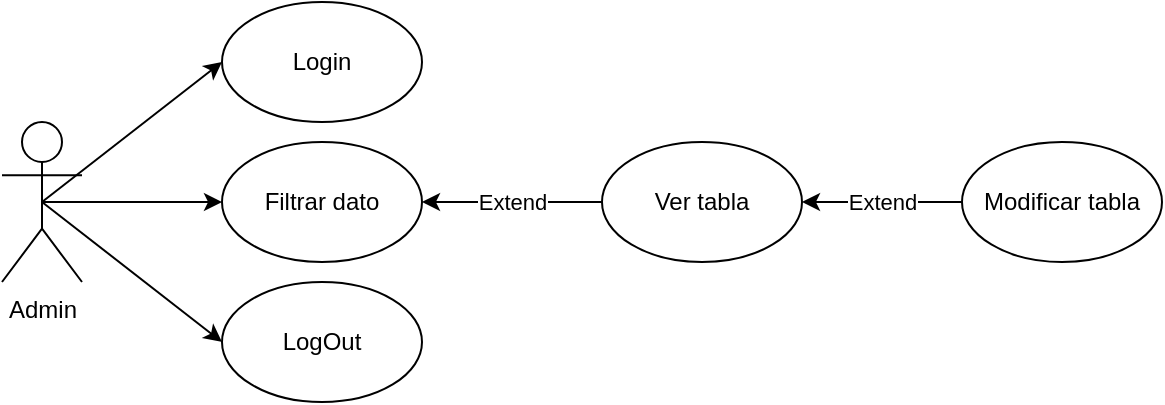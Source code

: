 <mxfile version="24.0.4" type="device">
  <diagram name="Página-1" id="MXuLmfZFsiAz2Yh5gCSj">
    <mxGraphModel dx="1420" dy="822" grid="1" gridSize="10" guides="1" tooltips="1" connect="1" arrows="1" fold="1" page="1" pageScale="1" pageWidth="1147" pageHeight="1329" math="0" shadow="0">
      <root>
        <mxCell id="0" />
        <mxCell id="1" parent="0" />
        <mxCell id="_pQKcWetBhr46IarsBcE-1" value="Admin" style="shape=umlActor;verticalLabelPosition=bottom;verticalAlign=top;html=1;outlineConnect=0;" vertex="1" parent="1">
          <mxGeometry x="330" y="380" width="40" height="80" as="geometry" />
        </mxCell>
        <mxCell id="_pQKcWetBhr46IarsBcE-3" value="Login" style="ellipse;whiteSpace=wrap;html=1;" vertex="1" parent="1">
          <mxGeometry x="440" y="320" width="100" height="60" as="geometry" />
        </mxCell>
        <mxCell id="_pQKcWetBhr46IarsBcE-5" value="Filtrar dato" style="ellipse;whiteSpace=wrap;html=1;" vertex="1" parent="1">
          <mxGeometry x="440" y="390" width="100" height="60" as="geometry" />
        </mxCell>
        <mxCell id="_pQKcWetBhr46IarsBcE-6" value="LogOut" style="ellipse;whiteSpace=wrap;html=1;" vertex="1" parent="1">
          <mxGeometry x="440" y="460" width="100" height="60" as="geometry" />
        </mxCell>
        <mxCell id="_pQKcWetBhr46IarsBcE-8" value="Extend" style="endArrow=classic;html=1;rounded=0;exitX=0;exitY=0.5;exitDx=0;exitDy=0;" edge="1" parent="1" source="_pQKcWetBhr46IarsBcE-9" target="_pQKcWetBhr46IarsBcE-5">
          <mxGeometry width="50" height="50" relative="1" as="geometry">
            <mxPoint x="620" y="420" as="sourcePoint" />
            <mxPoint x="600" y="400" as="targetPoint" />
          </mxGeometry>
        </mxCell>
        <mxCell id="_pQKcWetBhr46IarsBcE-9" value="Ver tabla" style="ellipse;whiteSpace=wrap;html=1;" vertex="1" parent="1">
          <mxGeometry x="630" y="390" width="100" height="60" as="geometry" />
        </mxCell>
        <mxCell id="_pQKcWetBhr46IarsBcE-10" value="Modificar tabla" style="ellipse;whiteSpace=wrap;html=1;" vertex="1" parent="1">
          <mxGeometry x="810" y="390" width="100" height="60" as="geometry" />
        </mxCell>
        <mxCell id="_pQKcWetBhr46IarsBcE-11" value="Extend" style="endArrow=classic;html=1;rounded=0;exitX=0;exitY=0.5;exitDx=0;exitDy=0;" edge="1" parent="1" source="_pQKcWetBhr46IarsBcE-10" target="_pQKcWetBhr46IarsBcE-9">
          <mxGeometry width="50" height="50" relative="1" as="geometry">
            <mxPoint x="810" y="419.5" as="sourcePoint" />
            <mxPoint x="730" y="419.5" as="targetPoint" />
          </mxGeometry>
        </mxCell>
        <mxCell id="_pQKcWetBhr46IarsBcE-12" value="" style="endArrow=classic;html=1;rounded=0;exitX=0.5;exitY=0.5;exitDx=0;exitDy=0;exitPerimeter=0;entryX=0;entryY=0.5;entryDx=0;entryDy=0;" edge="1" parent="1" source="_pQKcWetBhr46IarsBcE-1" target="_pQKcWetBhr46IarsBcE-3">
          <mxGeometry width="50" height="50" relative="1" as="geometry">
            <mxPoint x="550" y="450" as="sourcePoint" />
            <mxPoint x="600" y="400" as="targetPoint" />
          </mxGeometry>
        </mxCell>
        <mxCell id="_pQKcWetBhr46IarsBcE-13" value="" style="endArrow=classic;html=1;rounded=0;exitX=0.5;exitY=0.5;exitDx=0;exitDy=0;exitPerimeter=0;entryX=0;entryY=0.5;entryDx=0;entryDy=0;" edge="1" parent="1" source="_pQKcWetBhr46IarsBcE-1" target="_pQKcWetBhr46IarsBcE-5">
          <mxGeometry width="50" height="50" relative="1" as="geometry">
            <mxPoint x="375" y="410" as="sourcePoint" />
            <mxPoint x="450" y="360" as="targetPoint" />
          </mxGeometry>
        </mxCell>
        <mxCell id="_pQKcWetBhr46IarsBcE-14" value="" style="endArrow=classic;html=1;rounded=0;exitX=0.5;exitY=0.5;exitDx=0;exitDy=0;exitPerimeter=0;entryX=0;entryY=0.5;entryDx=0;entryDy=0;" edge="1" parent="1" source="_pQKcWetBhr46IarsBcE-1" target="_pQKcWetBhr46IarsBcE-6">
          <mxGeometry width="50" height="50" relative="1" as="geometry">
            <mxPoint x="375" y="410" as="sourcePoint" />
            <mxPoint x="450" y="430" as="targetPoint" />
          </mxGeometry>
        </mxCell>
      </root>
    </mxGraphModel>
  </diagram>
</mxfile>
